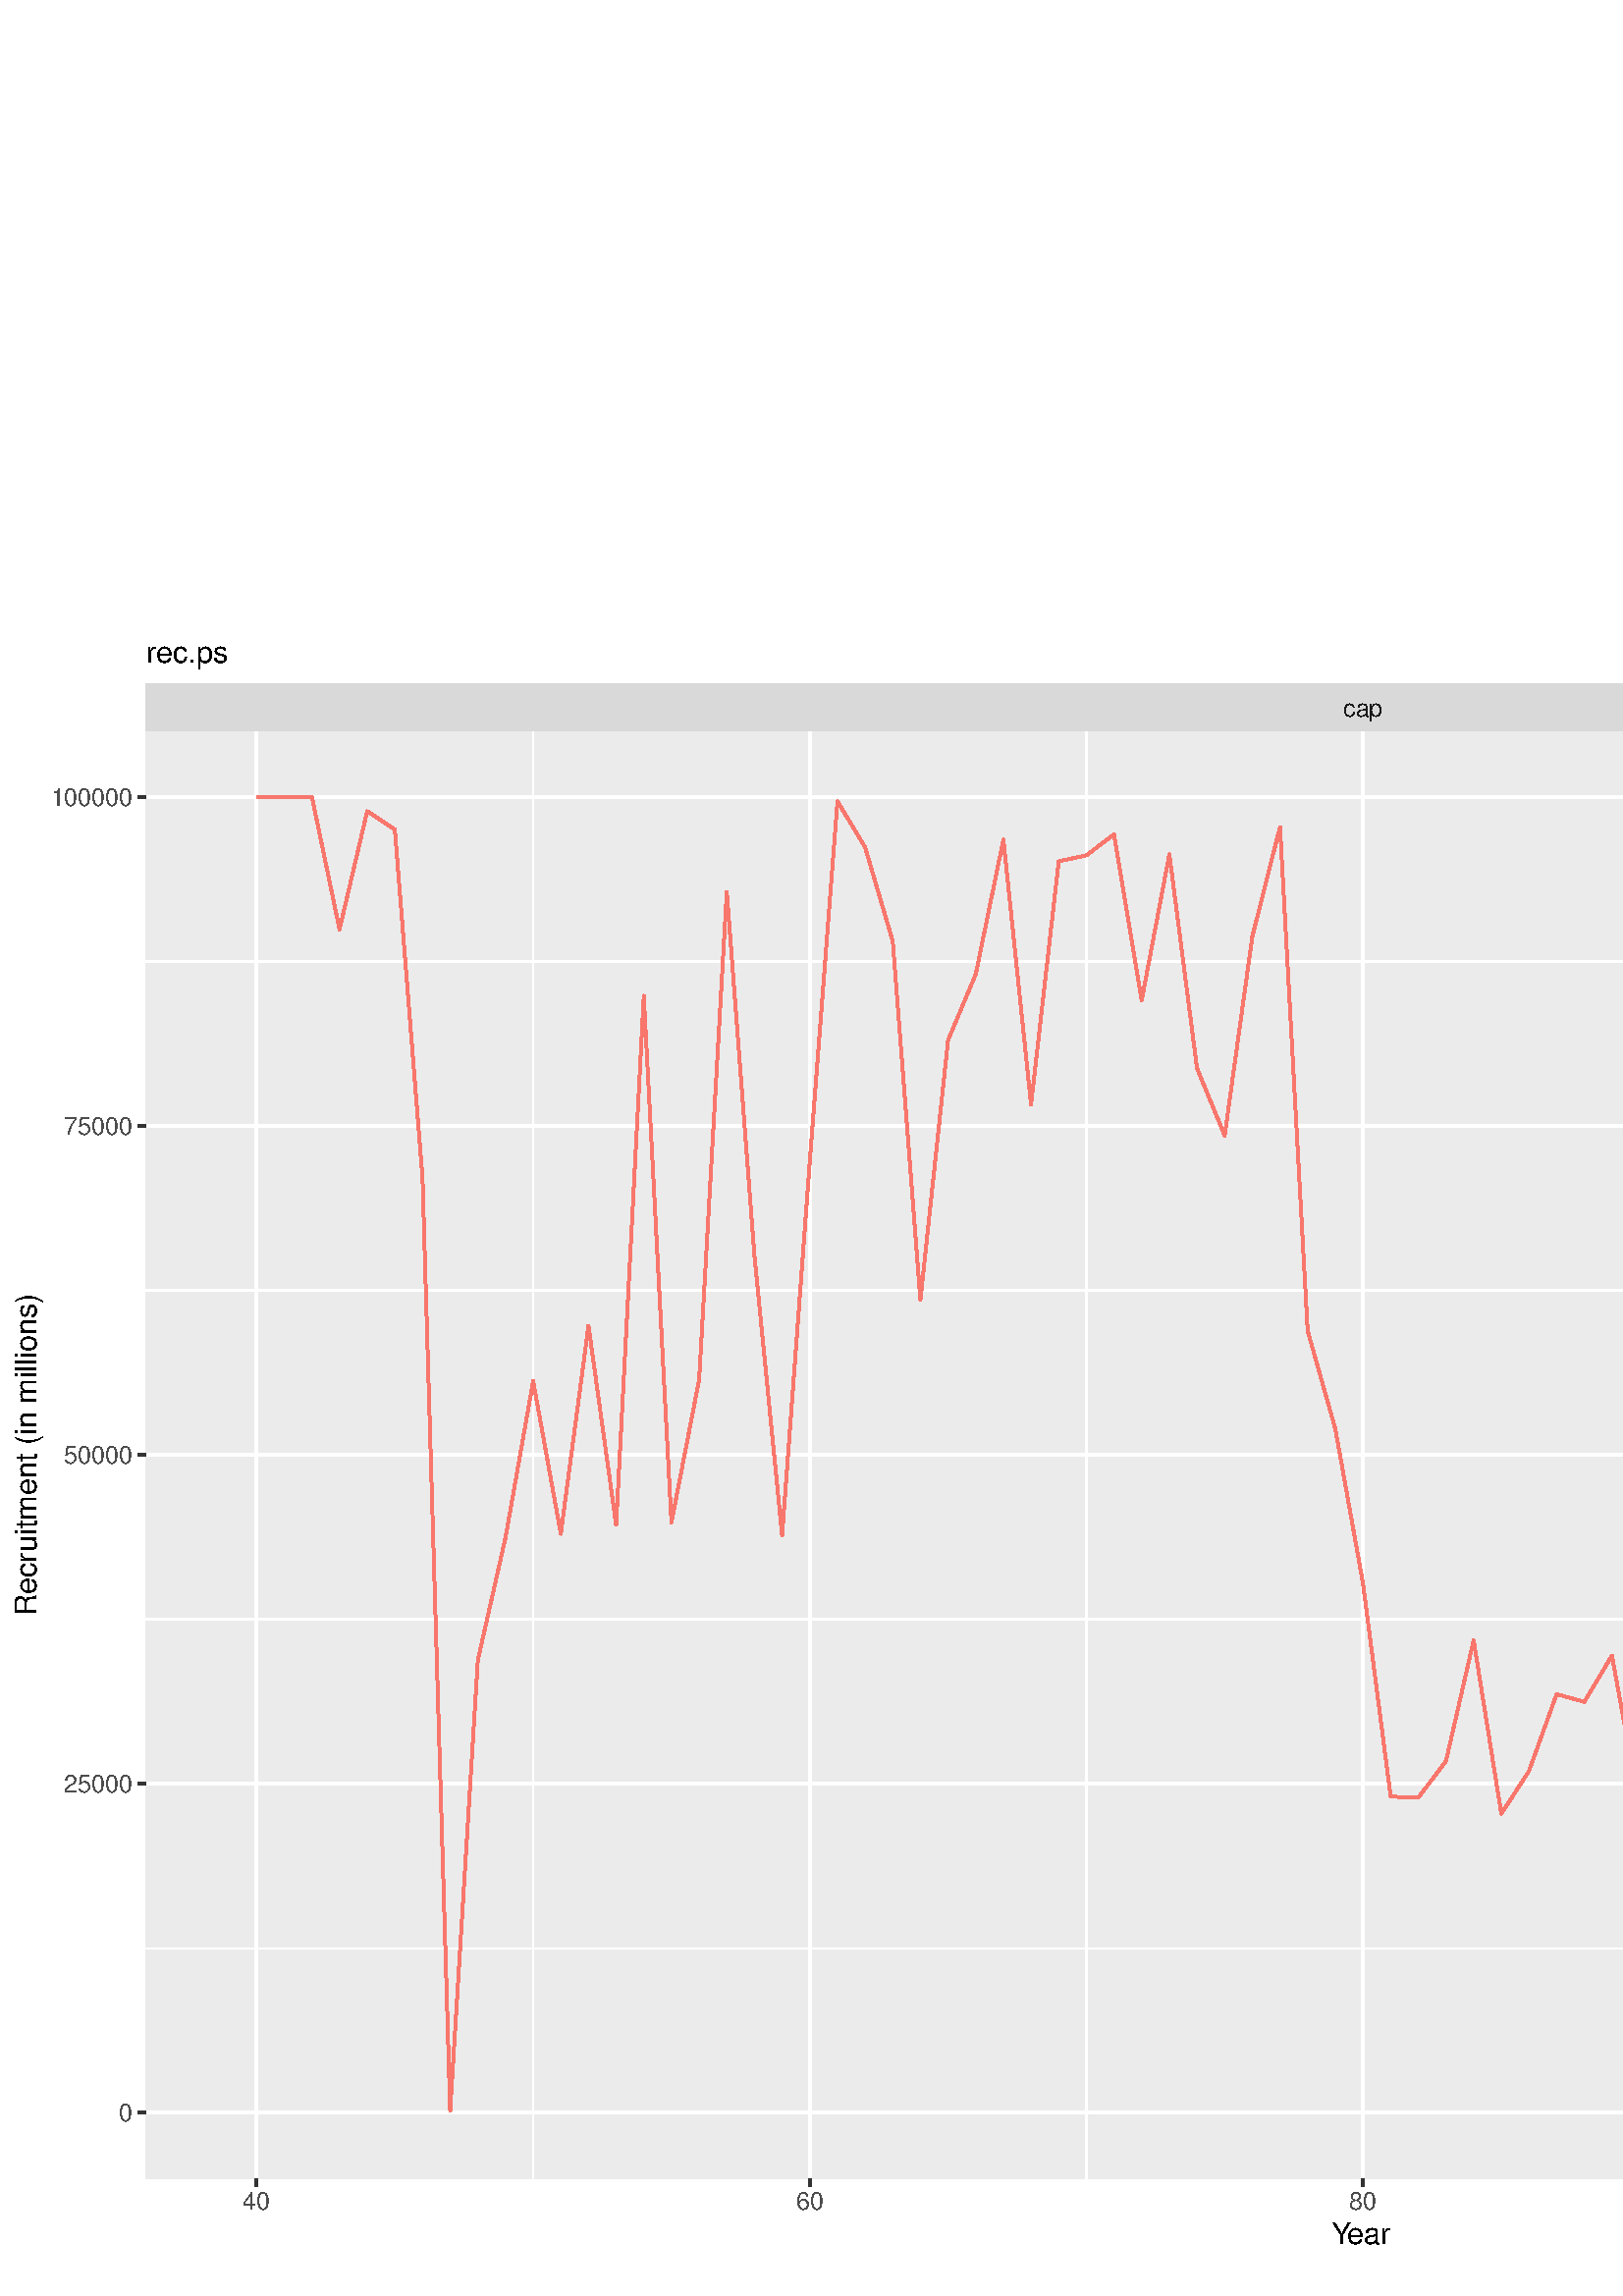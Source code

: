 %!PS-Adobe-3.0 EPSF-3.0
%%DocumentNeededResources: font Helvetica
%%+ font Helvetica-Bold
%%+ font Helvetica-Oblique
%%+ font Helvetica-BoldOblique
%%+ font Symbol
%%Pages: (atend)
%%BoundingBox: 0 0 1011 612
%%EndComments
%%BeginProlog
/bp  { gs sRGB gs } def
% begin .ps.prolog
/gs  { gsave } bind def
/gr  { grestore } bind def
/ep  { showpage gr gr } bind def
/m   { moveto } bind def
/l  { rlineto } bind def
/np  { newpath } bind def
/cp  { closepath } bind def
/f   { fill } bind def
/o   { stroke } bind def
/c   { newpath 0 360 arc } bind def
/r   { 4 2 roll moveto 1 copy 3 -1 roll exch 0 exch rlineto 0 rlineto -1 mul 0 exch rlineto closepath } bind def
/p1  { stroke } bind def
/p2  { gsave bg fill grestore newpath } bind def
/p3  { gsave bg fill grestore stroke } bind def
/p6  { gsave bg eofill grestore newpath } bind def
/p7  { gsave bg eofill grestore stroke } bind def
/t   { 5 -2 roll moveto gsave rotate
       1 index stringwidth pop
       mul neg 0 rmoveto show grestore } bind def
/ta  { 4 -2 roll moveto gsave rotate show } bind def
/tb  { 2 -1 roll 0 rmoveto show } bind def
/cl  { grestore gsave newpath 3 index 3 index moveto 1 index
       4 -1 roll lineto  exch 1 index lineto lineto
       closepath clip newpath } bind def
/rgb { setrgbcolor } bind def
/s   { scalefont setfont } bind def
% end   .ps.prolog
/sRGB { [ /CIEBasedABC
          << /DecodeLMN
               [ { dup 0.039 le
                        {12.923 div}
                        {0.055 add 1.055 div 2.4 exp }
                     ifelse
                 } bind dup dup
               ]
             /MatrixLMN [0.412 0.213 0.019
                         0.358 0.715 0.119
                         0.18 0.072 0.95]
             /WhitePoint [0.951 1.0 1.089]
           >>
         ] setcolorspace } bind def
/srgb { setcolor } bind def
%%IncludeResource: font Helvetica
/Helvetica findfont
dup length dict begin
  {1 index /FID ne {def} {pop pop} ifelse} forall
  /Encoding ISOLatin1Encoding def
  currentdict
  end
/Font1 exch definefont pop
%%IncludeResource: font Helvetica-Bold
/Helvetica-Bold findfont
dup length dict begin
  {1 index /FID ne {def} {pop pop} ifelse} forall
  /Encoding ISOLatin1Encoding def
  currentdict
  end
/Font2 exch definefont pop
%%IncludeResource: font Helvetica-Oblique
/Helvetica-Oblique findfont
dup length dict begin
  {1 index /FID ne {def} {pop pop} ifelse} forall
  /Encoding ISOLatin1Encoding def
  currentdict
  end
/Font3 exch definefont pop
%%IncludeResource: font Helvetica-BoldOblique
/Helvetica-BoldOblique findfont
dup length dict begin
  {1 index /FID ne {def} {pop pop} ifelse} forall
  /Encoding ISOLatin1Encoding def
  currentdict
  end
/Font4 exch definefont pop
%%IncludeResource: font Symbol
/Symbol findfont
dup length dict begin
  {1 index /FID ne {def} {pop pop} ifelse} forall
  currentdict
  end
/Font5 exch definefont pop
%%EndProlog
%%Page: 1 1
bp
/bg { 1 1 1 srgb } def
0.00 0.00 1010.67 612.44 r p2
0.00 0.00 1010.67 612.44 cl
0.00 0.00 1010.67 612.44 cl
0.00 0.00 1010.67 612.44 cl
0.00 0.00 1010.67 612.44 cl
0.00 0.00 1010.67 612.44 cl
0.00 0.00 1010.67 612.44 cl
0.00 0.00 1010.67 612.44 cl
0.00 0.00 1010.67 612.44 cl
0.00 0.00 1010.67 612.44 cl
0.00 0.00 1010.67 612.44 cl
0.00 0.00 1010.67 612.44 cl
0.00 0.00 1010.67 612.44 cl
0.00 0.00 1010.67 612.44 cl
0.00 0.00 1010.67 612.44 cl
0.00 0.00 1010.67 612.44 cl
0.00 0.00 1010.67 612.44 cl
0.00 0.00 1010.67 612.44 cl
0.00 0.00 1010.67 612.44 cl
/bg { 1 1 1 srgb } def
1 1 1 srgb
1.07 setlinewidth
[] 0 setdash
1 setlinecap
1 setlinejoin
10.00 setmiterlimit
0.00 0.00 1010.67 612.44 r p3
0.00 0.00 1010.67 612.44 cl
53.49 43.02 946.00 573.96 cl
/bg { 0.922 0.922 0.922 srgb } def
53.49 43.02 892.51 530.94 r p2
1 1 1 srgb
0.53 setlinewidth
[] 0 setdash
0 setlinecap
1 setlinejoin
10.00 setmiterlimit
np
53.49 127.49 m
892.51 0 l
o
np
53.49 248.16 m
892.51 0 l
o
np
53.49 368.83 m
892.51 0 l
o
np
53.49 489.50 m
892.51 0 l
o
np
195.48 43.02 m
0 530.94 l
o
np
398.33 43.02 m
0 530.94 l
o
np
601.17 43.02 m
0 530.94 l
o
np
804.01 43.02 m
0 530.94 l
o
1.07 setlinewidth
[] 0 setdash
np
53.49 67.15 m
892.51 0 l
o
np
53.49 187.82 m
892.51 0 l
o
np
53.49 308.49 m
892.51 0 l
o
np
53.49 429.16 m
892.51 0 l
o
np
53.49 549.84 m
892.51 0 l
o
np
94.06 43.02 m
0 530.94 l
o
np
296.90 43.02 m
0 530.94 l
o
np
499.75 43.02 m
0 530.94 l
o
np
702.59 43.02 m
0 530.94 l
o
np
905.43 43.02 m
0 530.94 l
o
0.973 0.463 0.427 srgb
np
94.06 549.81 m
10.14 0.01 l
10.15 0 l
10.14 -48.64 l
10.14 43.35 l
10.14 -6.69 l
10.14 -127.78 l
10.15 -342.15 l
10.14 165.27 l
10.14 44.91 l
10.14 57.44 l
10.14 -56.00 l
10.15 76.33 l
10.14 -73.06 l
10.14 194.03 l
10.14 -193.14 l
10.15 52.38 l
10.14 178.91 l
10.14 -133.52 l
10.14 -102.43 l
10.14 136.87 l
10.15 132.24 l
10.14 -16.83 l
10.14 -34.44 l
10.14 -131.60 l
10.15 95.32 l
10.14 24.15 l
10.14 49.41 l
10.14 -97.19 l
10.14 89.18 l
10.15 2.21 l
10.14 7.70 l
10.14 -60.84 l
10.14 53.53 l
10.14 -78.51 l
10.15 -24.63 l
10.14 73.03 l
10.14 40.11 l
10.14 -184.75 l
10.15 -36.05 l
10.14 -56.63 l
10.14 -78.16 l
10.14 -0.40 l
10.14 13.43 l
10.15 44.27 l
10.14 -63.57 l
10.14 15.61 l
10.14 28.23 l
10.14 -2.82 l
10.15 16.97 l
10.14 -55.79 l
10.14 24.54 l
10.14 -11.69 l
10.15 47.08 l
10.14 -14.15 l
10.14 26.89 l
10.14 22.61 l
10.14 -77.98 l
10.15 72.69 l
10.14 28.44 l
10.14 -64.04 l
10.14 -3.97 l
10.14 -19.73 l
10.15 54.44 l
10.14 25.02 l
10.14 53.81 l
10.14 -16.62 l
10.15 -45.92 l
10.14 6.65 l
10.14 -56.70 l
10.14 75.63 l
10.14 7.88 l
10.15 118.98 l
10.14 -205.22 l
10.14 136.19 l
10.14 9.49 l
10.14 -141.33 l
10.15 88.42 l
10.14 -5.44 l
10.14 67.25 l
10.14 152.35 l
o
0.00 0.00 1010.67 612.44 cl
53.49 573.96 946.00 591.17 cl
/bg { 0.851 0.851 0.851 srgb } def
53.49 573.96 892.51 17.21 r p2
/Font1 findfont 9 s
0.102 0.102 0.102 srgb
499.75 579.33 (cap) .5 0 t
53.49 573.96 946.00 591.17 cl
53.49 573.96 946.00 591.17 cl
53.49 573.96 946.00 591.17 cl
0.00 0.00 1010.67 612.44 cl
0.00 0.00 1010.67 612.44 cl
0.00 0.00 1010.67 612.44 cl
0.00 0.00 1010.67 612.44 cl
0.00 0.00 1010.67 612.44 cl
0.00 0.00 1010.67 612.44 cl
0.00 0.00 1010.67 612.44 cl
0.00 0.00 1010.67 612.44 cl
0.2 0.2 0.2 srgb
1.07 setlinewidth
[] 0 setdash
0 setlinecap
1 setlinejoin
10.00 setmiterlimit
np
94.06 40.28 m
0 2.74 l
o
np
296.90 40.28 m
0 2.74 l
o
np
499.75 40.28 m
0 2.74 l
o
np
702.59 40.28 m
0 2.74 l
o
np
905.43 40.28 m
0 2.74 l
o
0.00 0.00 1010.67 612.44 cl
0.00 0.00 1010.67 612.44 cl
/Font1 findfont 9 s
0.302 0.302 0.302 srgb
94.06 31.62 (40) .5 0 t
296.90 31.62 (60) .5 0 t
499.75 31.62 (80) .5 0 t
702.59 31.62 (100) .5 0 t
905.43 31.62 (120) .5 0 t
0.00 0.00 1010.67 612.44 cl
0.00 0.00 1010.67 612.44 cl
0.00 0.00 1010.67 612.44 cl
0.00 0.00 1010.67 612.44 cl
0.00 0.00 1010.67 612.44 cl
0.00 0.00 1010.67 612.44 cl
0.00 0.00 1010.67 612.44 cl
0.00 0.00 1010.67 612.44 cl
0.00 0.00 1010.67 612.44 cl
0.00 0.00 1010.67 612.44 cl
/Font1 findfont 9 s
0.302 0.302 0.302 srgb
48.56 63.92 (0) 1 0 t
48.56 184.59 (25000) 1 0 t
48.56 305.26 (50000) 1 0 t
48.56 425.93 (75000) 1 0 t
48.56 546.60 (100000) 1 0 t
0.00 0.00 1010.67 612.44 cl
0.00 0.00 1010.67 612.44 cl
0.00 0.00 1010.67 612.44 cl
0.2 0.2 0.2 srgb
1.07 setlinewidth
[] 0 setdash
0 setlinecap
1 setlinejoin
10.00 setmiterlimit
np
50.75 67.15 m
2.74 0 l
o
np
50.75 187.82 m
2.74 0 l
o
np
50.75 308.49 m
2.74 0 l
o
np
50.75 429.16 m
2.74 0 l
o
np
50.75 549.84 m
2.74 0 l
o
0.00 0.00 1010.67 612.44 cl
0.00 0.00 1010.67 612.44 cl
0.00 0.00 1010.67 612.44 cl
0.00 0.00 1010.67 612.44 cl
0.00 0.00 1010.67 612.44 cl
0.00 0.00 1010.67 612.44 cl
0.00 0.00 1010.67 612.44 cl
0.00 0.00 1010.67 612.44 cl
0.00 0.00 1010.67 612.44 cl
/Font1 findfont 11 s
0 0 0 srgb
488.13 19.01 (Y) 0 ta
-1.540 (ear) tb gr
0.00 0.00 1010.67 612.44 cl
0.00 0.00 1010.67 612.44 cl
0.00 0.00 1010.67 612.44 cl
/Font1 findfont 11 s
0 0 0 srgb
13.38 249.51 (Recr) 90 ta
0.165 (uitment \(in millions\)) tb gr
0.00 0.00 1010.67 612.44 cl
0.00 0.00 1010.67 612.44 cl
0.00 0.00 1010.67 612.44 cl
0.00 0.00 1010.67 612.44 cl
0.00 0.00 1010.67 612.44 cl
0.00 0.00 1010.67 612.44 cl
0.00 0.00 1010.67 612.44 cl
0.00 0.00 1010.67 612.44 cl
0.00 0.00 1010.67 612.44 cl
/bg { 1 1 1 srgb } def
956.96 286.47 48.23 44.04 r p2
0.00 0.00 1010.67 612.44 cl
0.00 0.00 1010.67 612.44 cl
0.00 0.00 1010.67 612.44 cl
0.00 0.00 1010.67 612.44 cl
/Font1 findfont 11 s
0 0 0 srgb
962.44 315.92 (Stock) 0 0 t
0.00 0.00 1010.67 612.44 cl
0.00 0.00 1010.67 612.44 cl
0.00 0.00 1010.67 612.44 cl
0.00 0.00 1010.67 612.44 cl
/bg { 0.949 0.949 0.949 srgb } def
962.44 291.95 17.28 17.28 r p2
0.00 0.00 1010.67 612.44 cl
0.00 0.00 1010.67 612.44 cl
0.973 0.463 0.427 srgb
1.07 setlinewidth
[] 0 setdash
0 setlinecap
1 setlinejoin
10.00 setmiterlimit
np
964.17 300.59 m
13.82 0 l
o
0.00 0.00 1010.67 612.44 cl
0.00 0.00 1010.67 612.44 cl
0.00 0.00 1010.67 612.44 cl
0.00 0.00 1010.67 612.44 cl
/Font1 findfont 9 s
0 0 0 srgb
985.20 297.36 (cap) 0 0 t
0.00 0.00 1010.67 612.44 cl
0.00 0.00 1010.67 612.44 cl
0.00 0.00 1010.67 612.44 cl
0.00 0.00 1010.67 612.44 cl
0.00 0.00 1010.67 612.44 cl
0.00 0.00 1010.67 612.44 cl
0.00 0.00 1010.67 612.44 cl
0.00 0.00 1010.67 612.44 cl
/Font1 findfont 11 s
0 0 0 srgb
53.49 599.07 (rec.ps) 0 0 t
0.00 0.00 1010.67 612.44 cl
0.00 0.00 1010.67 612.44 cl
0.00 0.00 1010.67 612.44 cl
0.00 0.00 1010.67 612.44 cl
0.00 0.00 1010.67 612.44 cl
/Font1 findfont 6 s
0 0 0 srgb
946.00 6.80 (02.capelin_5_steps_1cm/cap03) 1 0 t
0.00 0.00 1010.67 612.44 cl
0.00 0.00 1010.67 612.44 cl
0.00 0.00 1010.67 612.44 cl
0.00 0.00 1010.67 612.44 cl
0.00 0.00 1010.67 612.44 cl
ep
%%Trailer
%%Pages: 1
%%EOF
